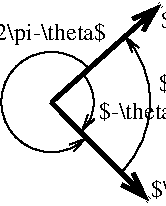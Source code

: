 #FIG 3.2  Produced by xfig version 3.2.7a
Landscape
Center
Inches
Letter
100.00
Single
-2
1200 2
5 1 0 1 0 7 50 -1 -1 0.000 0 0 1 0 977.174 2548.201 1212 2337 1293 2550 1198 2774
	0 0 1.00 60.00 120.00
5 1 0 1 0 7 50 -1 -1 0.000 0 1 1 0 976.133 2546.934 1259 2299 600 2550 1240 2815
	0 0 1.00 60.00 120.00
5 1 0 1 0 7 50 -1 -1 0.000 0 1 1 0 971.452 2547.278 1500 3072 1712 2468 1525 2049
	0 0 1.00 60.00 120.00
2 1 0 3 0 7 50 -1 -1 0.000 0 0 -1 1 0 2
	0 0 3.00 120.00 180.00
	 975 2550 1797 1815
2 1 0 3 0 7 50 -1 -1 0.000 0 0 -1 1 0 2
	0 0 3.00 120.00 180.00
	 975 2550 1708 3288
4 1 0 50 -1 0 12 0.0000 2 180 1065 925 2080 $2\\pi-\\theta$\001
4 0 0 50 -1 0 12 0.0000 2 165 840 1795 1991 $\\vec{x}$\001
4 0 0 50 -1 0 12 0.0000 2 180 840 1726 3258 $\\vec{y}$\001
4 0 0 50 -1 0 12 0.0000 2 150 675 1785 2467 $\\theta$\001
4 0 0 50 -1 0 12 0.0000 2 150 735 1331 2671 $-\\theta$\001
